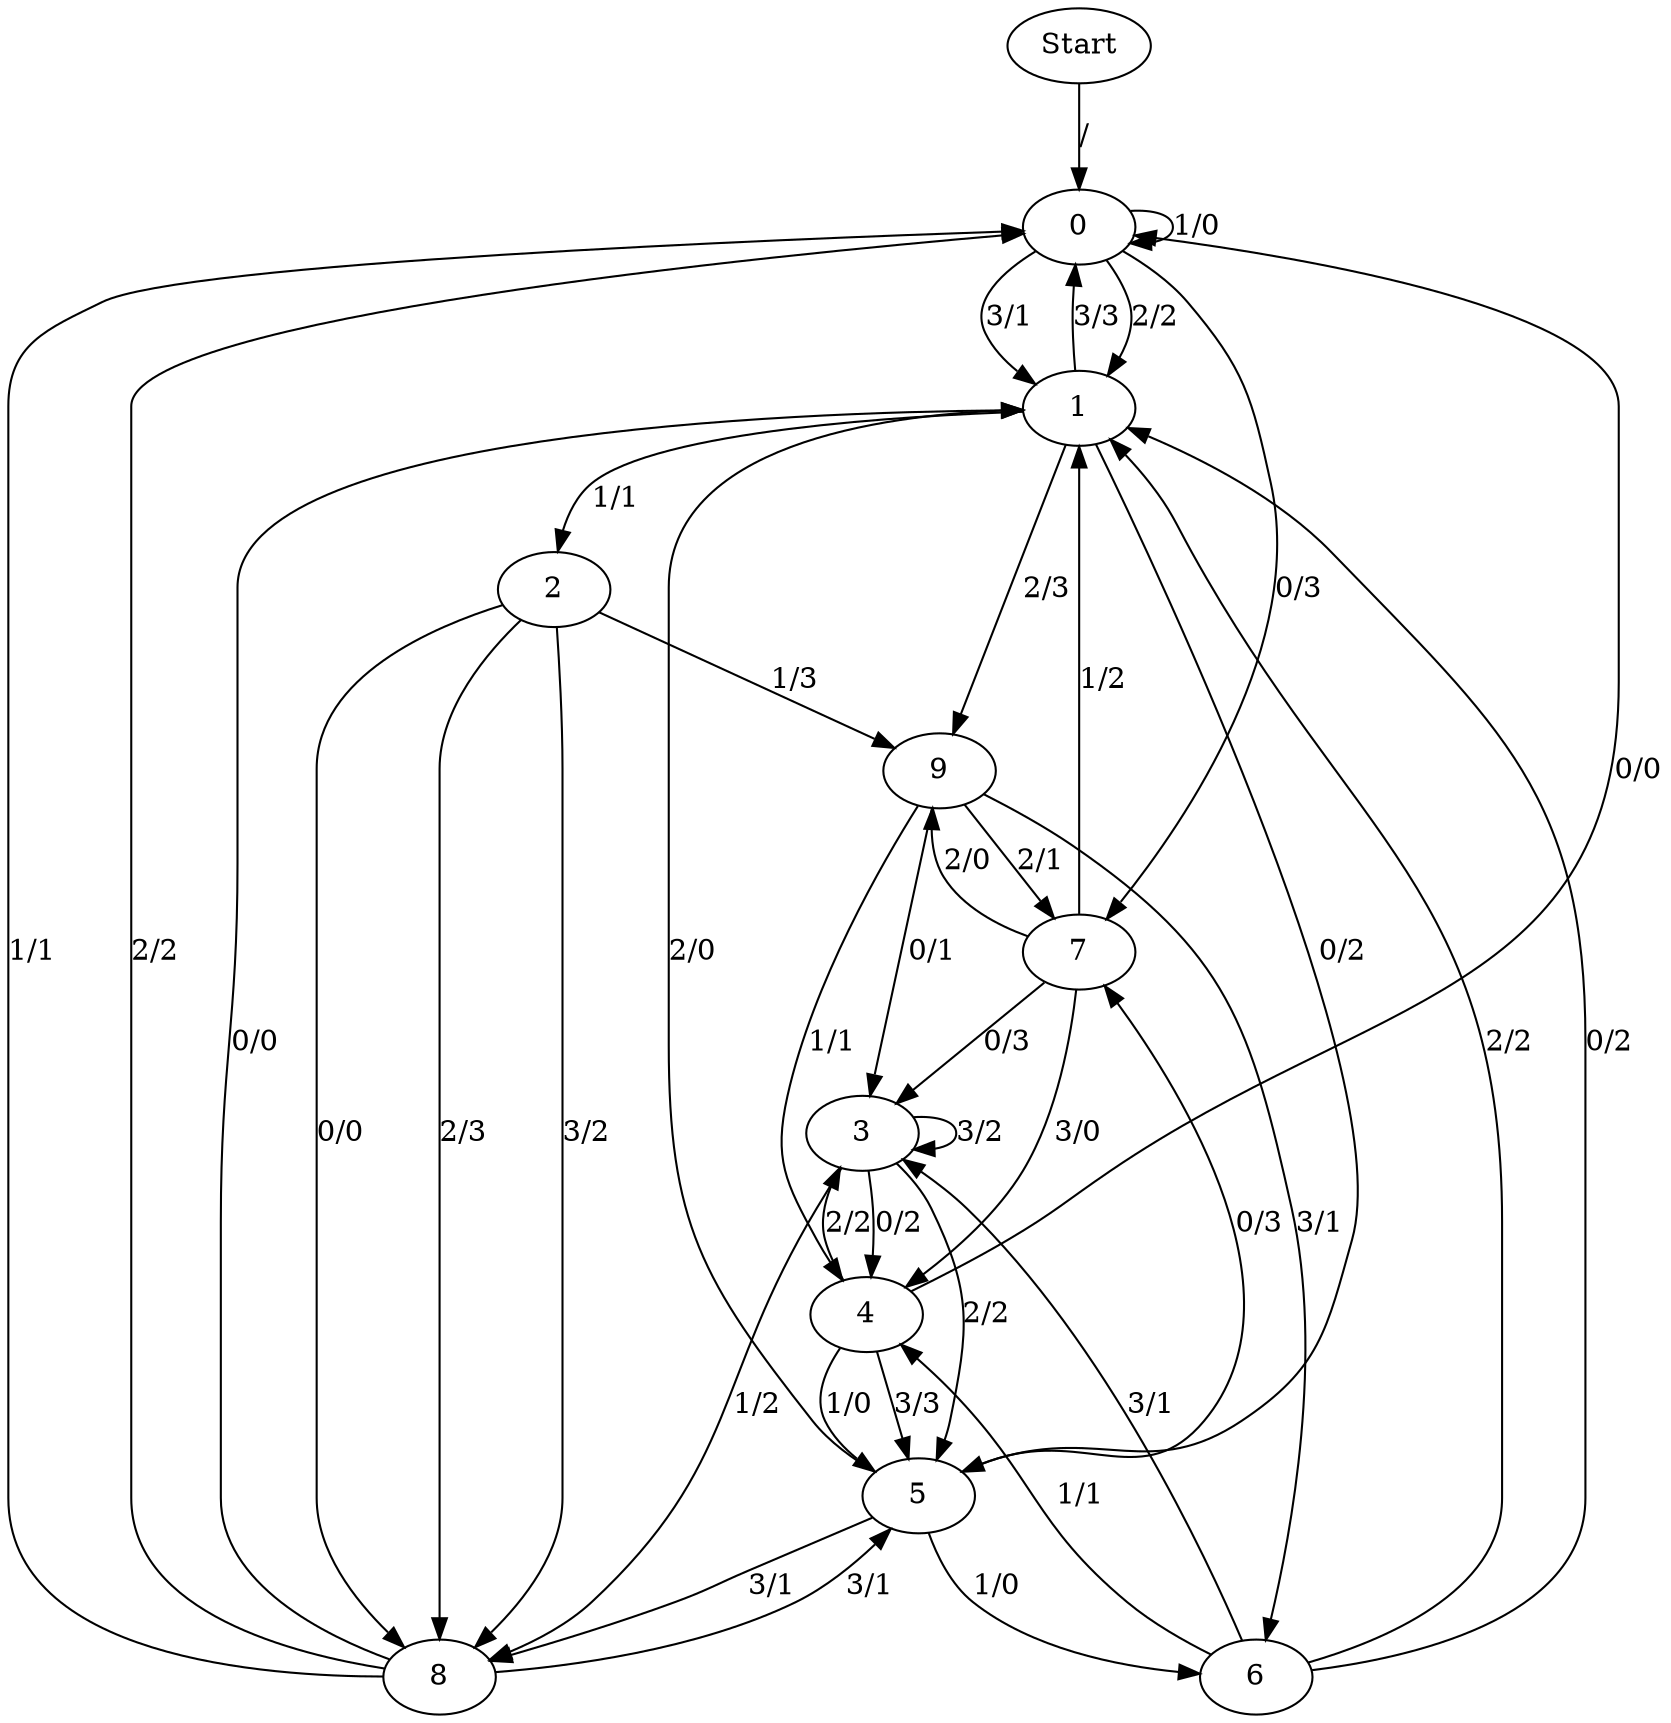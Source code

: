digraph {
	Start -> 0 [label="/"]
	0 -> 1 [label="2/2"]
	0 -> 1 [label="3/1"]
	0 -> 7 [label="0/3"]
	0 -> 0 [label="1/0"]
	9 -> 4 [label="1/1"]
	9 -> 7 [label="2/1"]
	9 -> 6 [label="3/1"]
	9 -> 3 [label="0/1"]
	6 -> 4 [label="1/1"]
	6 -> 1 [label="2/2"]
	6 -> 3 [label="3/1"]
	6 -> 1 [label="0/2"]
	1 -> 9 [label="2/3"]
	1 -> 0 [label="3/3"]
	1 -> 5 [label="0/2"]
	1 -> 2 [label="1/1"]
	2 -> 8 [label="3/2"]
	2 -> 8 [label="0/0"]
	2 -> 9 [label="1/3"]
	2 -> 8 [label="2/3"]
	7 -> 4 [label="3/0"]
	7 -> 3 [label="0/3"]
	7 -> 1 [label="1/2"]
	7 -> 9 [label="2/0"]
	4 -> 0 [label="0/0"]
	4 -> 5 [label="1/0"]
	4 -> 3 [label="2/2"]
	4 -> 5 [label="3/3"]
	3 -> 8 [label="1/2"]
	3 -> 5 [label="2/2"]
	3 -> 3 [label="3/2"]
	3 -> 4 [label="0/2"]
	5 -> 6 [label="1/0"]
	5 -> 1 [label="2/0"]
	5 -> 8 [label="3/1"]
	5 -> 7 [label="0/3"]
	8 -> 5 [label="3/1"]
	8 -> 1 [label="0/0"]
	8 -> 0 [label="1/1"]
	8 -> 0 [label="2/2"]
}